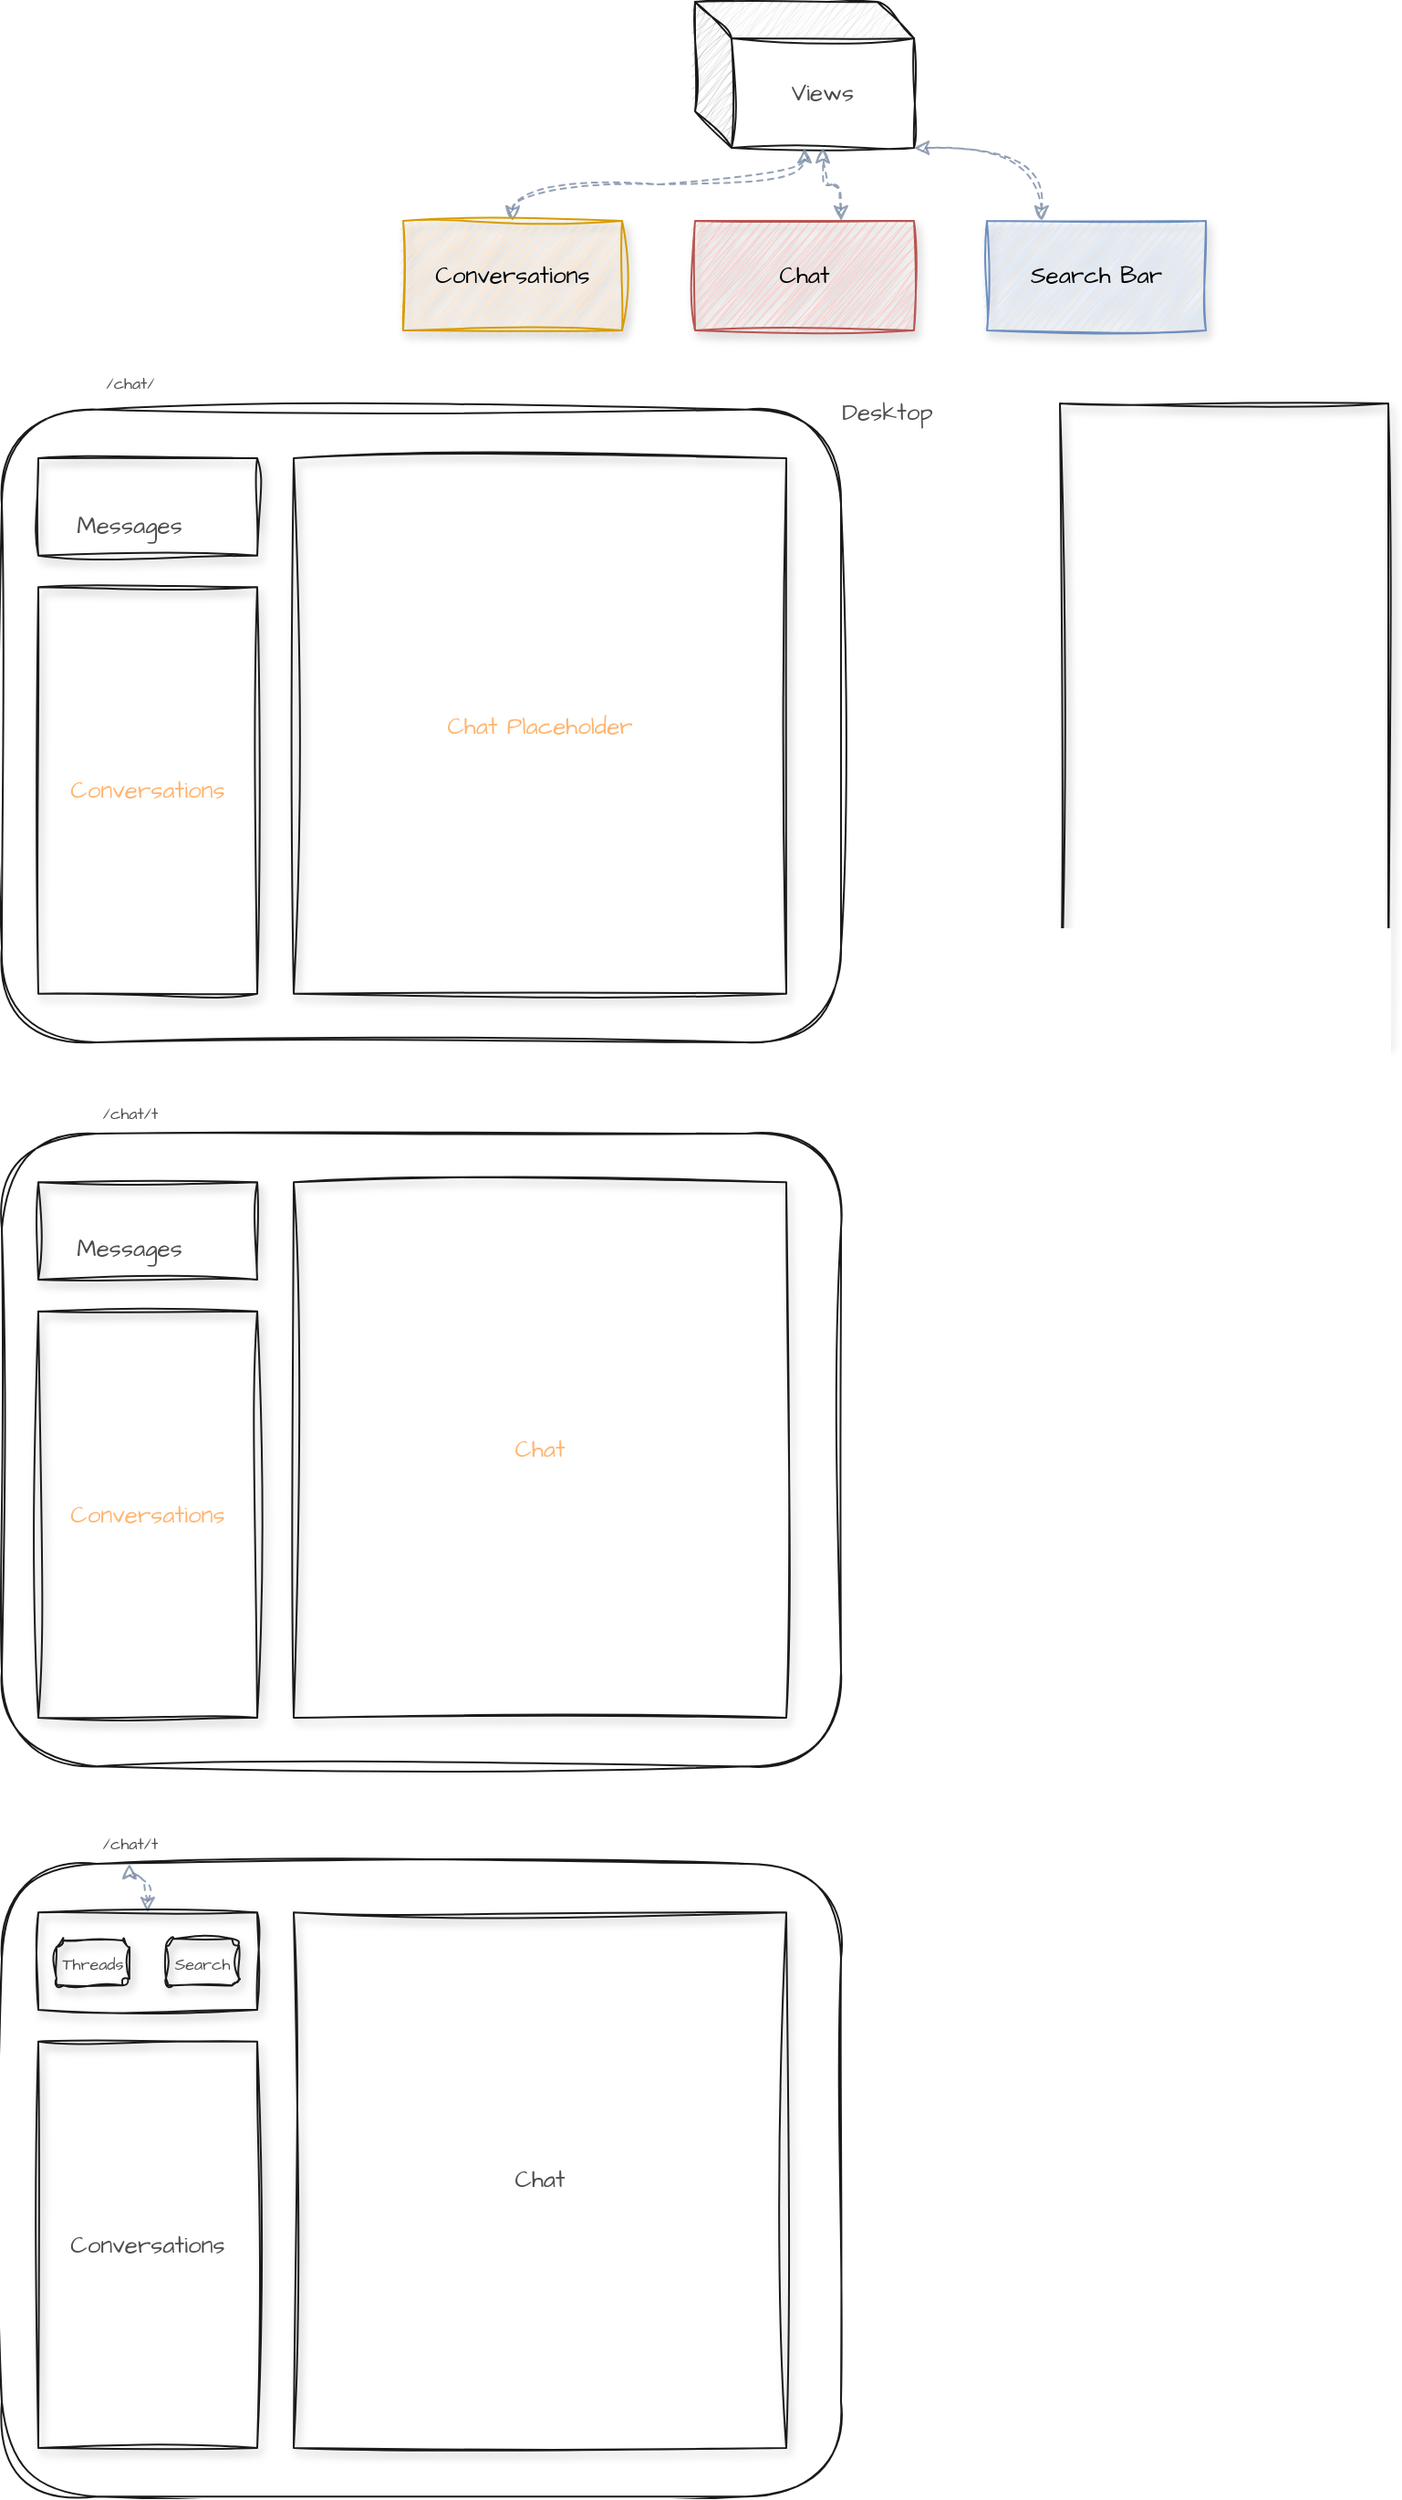 <mxfile version="20.6.0" type="github">
  <diagram id="wtMj7vI80yQPvqa93BeU" name="Strona-1">
    <mxGraphModel dx="1901" dy="984" grid="1" gridSize="10" guides="1" tooltips="1" connect="1" arrows="1" fold="1" page="1" pageScale="1" pageWidth="1169" pageHeight="827" math="0" shadow="0">
      <root>
        <mxCell id="0" />
        <mxCell id="1" parent="0" />
        <mxCell id="JxuWsWS6-s0mUiU3lW4O-2" value="Views" style="shape=cube;whiteSpace=wrap;html=1;boundedLbl=1;backgroundOutline=1;darkOpacity=0.05;darkOpacity2=0.1;rounded=1;shadow=0;glass=1;sketch=1;hachureGap=4;jiggle=2;fillStyle=zigzag;strokeColor=#1A1A1A;fontFamily=Architects Daughter;fontSource=https%3A%2F%2Ffonts.googleapis.com%2Fcss%3Ffamily%3DArchitects%2BDaughter;fontSize=13;fontColor=#4D4D4D;fillColor=none;" vertex="1" parent="1">
          <mxGeometry x="390" y="90" width="120" height="80" as="geometry" />
        </mxCell>
        <mxCell id="JxuWsWS6-s0mUiU3lW4O-8" style="edgeStyle=orthogonalEdgeStyle;curved=1;sketch=1;hachureGap=4;jiggle=2;orthogonalLoop=1;jettySize=auto;html=1;exitX=0.5;exitY=0;exitDx=0;exitDy=0;dashed=1;strokeColor=#788AA3;fontFamily=Architects Daughter;fontSource=https%3A%2F%2Ffonts.googleapis.com%2Fcss%3Ffamily%3DArchitects%2BDaughter;fontSize=13;fontColor=#4D4D4D;startArrow=classic;startFill=1;endArrow=classic;endFill=1;fillColor=#B2C9AB;opacity=80;" edge="1" parent="1" source="JxuWsWS6-s0mUiU3lW4O-3" target="JxuWsWS6-s0mUiU3lW4O-2">
          <mxGeometry relative="1" as="geometry" />
        </mxCell>
        <mxCell id="JxuWsWS6-s0mUiU3lW4O-3" value="Conversations" style="whiteSpace=wrap;html=1;fontSize=13;fontFamily=Architects Daughter;fillColor=#ffe6cc;strokeColor=#d79b00;rounded=0;shadow=1;glass=0;sketch=1;hachureGap=4;jiggle=2;fillStyle=zigzag;fontSource=https%3A%2F%2Ffonts.googleapis.com%2Fcss%3Ffamily%3DArchitects%2BDaughter;" vertex="1" parent="1">
          <mxGeometry x="230" y="210" width="120" height="60" as="geometry" />
        </mxCell>
        <mxCell id="JxuWsWS6-s0mUiU3lW4O-9" style="edgeStyle=orthogonalEdgeStyle;curved=1;sketch=1;hachureGap=4;jiggle=2;orthogonalLoop=1;jettySize=auto;html=1;entryX=0;entryY=0;entryDx=70;entryDy=80;entryPerimeter=0;dashed=1;strokeColor=#788AA3;fontFamily=Architects Daughter;fontSource=https%3A%2F%2Ffonts.googleapis.com%2Fcss%3Ffamily%3DArchitects%2BDaughter;fontSize=13;fontColor=#4D4D4D;startArrow=classic;startFill=1;endArrow=classic;endFill=1;fillColor=#B2C9AB;opacity=80;" edge="1" parent="1" source="JxuWsWS6-s0mUiU3lW4O-4" target="JxuWsWS6-s0mUiU3lW4O-2">
          <mxGeometry relative="1" as="geometry">
            <Array as="points">
              <mxPoint x="470" y="190" />
              <mxPoint x="460" y="190" />
            </Array>
          </mxGeometry>
        </mxCell>
        <mxCell id="JxuWsWS6-s0mUiU3lW4O-4" value="Chat" style="whiteSpace=wrap;html=1;fontSize=13;fontFamily=Architects Daughter;fillColor=#f8cecc;strokeColor=#b85450;rounded=0;shadow=1;glass=0;sketch=1;hachureGap=4;jiggle=2;fillStyle=zigzag;fontSource=https%3A%2F%2Ffonts.googleapis.com%2Fcss%3Ffamily%3DArchitects%2BDaughter;" vertex="1" parent="1">
          <mxGeometry x="390" y="210" width="120" height="60" as="geometry" />
        </mxCell>
        <mxCell id="JxuWsWS6-s0mUiU3lW4O-10" style="edgeStyle=orthogonalEdgeStyle;curved=1;sketch=1;hachureGap=4;jiggle=2;orthogonalLoop=1;jettySize=auto;html=1;entryX=1;entryY=1;entryDx=0;entryDy=0;entryPerimeter=0;dashed=1;strokeColor=#788AA3;fontFamily=Architects Daughter;fontSource=https%3A%2F%2Ffonts.googleapis.com%2Fcss%3Ffamily%3DArchitects%2BDaughter;fontSize=13;fontColor=#4D4D4D;startArrow=classic;startFill=1;endArrow=classic;endFill=1;fillColor=#B2C9AB;opacity=80;" edge="1" parent="1" source="JxuWsWS6-s0mUiU3lW4O-5" target="JxuWsWS6-s0mUiU3lW4O-2">
          <mxGeometry relative="1" as="geometry">
            <Array as="points">
              <mxPoint x="580" y="170" />
            </Array>
          </mxGeometry>
        </mxCell>
        <mxCell id="JxuWsWS6-s0mUiU3lW4O-5" value="Search Bar" style="whiteSpace=wrap;html=1;fontSize=13;fontFamily=Architects Daughter;fillColor=#dae8fc;strokeColor=#6c8ebf;rounded=0;shadow=1;glass=0;sketch=1;hachureGap=4;jiggle=2;fillStyle=zigzag;fontSource=https%3A%2F%2Ffonts.googleapis.com%2Fcss%3Ffamily%3DArchitects%2BDaughter;" vertex="1" parent="1">
          <mxGeometry x="550" y="210" width="120" height="60" as="geometry" />
        </mxCell>
        <mxCell id="JxuWsWS6-s0mUiU3lW4O-20" value="" style="group" vertex="1" connectable="0" parent="1">
          <mxGeometry x="10" y="300" width="520" height="360" as="geometry" />
        </mxCell>
        <mxCell id="JxuWsWS6-s0mUiU3lW4O-13" value="" style="whiteSpace=wrap;html=1;rounded=1;shadow=0;glass=1;sketch=1;hachureGap=4;jiggle=2;fillStyle=zigzag;strokeColor=#1A1A1A;fontFamily=Architects Daughter;fontSource=https%3A%2F%2Ffonts.googleapis.com%2Fcss%3Ffamily%3DArchitects%2BDaughter;fontSize=13;fontColor=#4D4D4D;fillColor=none;" vertex="1" parent="JxuWsWS6-s0mUiU3lW4O-20">
          <mxGeometry y="13.333" width="460" height="346.667" as="geometry" />
        </mxCell>
        <mxCell id="JxuWsWS6-s0mUiU3lW4O-14" value="Desktop" style="text;html=1;align=center;verticalAlign=middle;resizable=0;points=[];autosize=1;strokeColor=none;fillColor=none;fontSize=13;fontFamily=Architects Daughter;fontColor=#4D4D4D;sketch=1;hachureGap=4;jiggle=2;fontSource=https%3A%2F%2Ffonts.googleapis.com%2Fcss%3Ffamily%3DArchitects%2BDaughter;" vertex="1" parent="JxuWsWS6-s0mUiU3lW4O-20">
          <mxGeometry x="450" width="70" height="30" as="geometry" />
        </mxCell>
        <mxCell id="JxuWsWS6-s0mUiU3lW4O-15" value="&lt;font color=&quot;#FFB570&quot;&gt;Chat Placeholder&lt;/font&gt;" style="rounded=0;whiteSpace=wrap;html=1;shadow=1;glass=0;sketch=1;hachureGap=4;jiggle=2;fillStyle=zigzag;strokeColor=#1A1A1A;fontFamily=Architects Daughter;fontSource=https%3A%2F%2Ffonts.googleapis.com%2Fcss%3Ffamily%3DArchitects%2BDaughter;fontSize=13;fontColor=#4D4D4D;fillColor=none;" vertex="1" parent="JxuWsWS6-s0mUiU3lW4O-20">
          <mxGeometry x="160" y="40" width="270" height="293.333" as="geometry" />
        </mxCell>
        <mxCell id="JxuWsWS6-s0mUiU3lW4O-16" value="&lt;font color=&quot;#FFB570&quot;&gt;Conversations&lt;/font&gt;" style="rounded=0;whiteSpace=wrap;html=1;shadow=1;glass=0;sketch=1;hachureGap=4;jiggle=2;fillStyle=zigzag;strokeColor=#1A1A1A;fontFamily=Architects Daughter;fontSource=https%3A%2F%2Ffonts.googleapis.com%2Fcss%3Ffamily%3DArchitects%2BDaughter;fontSize=13;fontColor=#4D4D4D;fillColor=none;" vertex="1" parent="JxuWsWS6-s0mUiU3lW4O-20">
          <mxGeometry x="20" y="110.667" width="120" height="222.667" as="geometry" />
        </mxCell>
        <mxCell id="JxuWsWS6-s0mUiU3lW4O-48" value="" style="group" vertex="1" connectable="0" parent="JxuWsWS6-s0mUiU3lW4O-20">
          <mxGeometry x="20" y="40" width="120" height="53.333" as="geometry" />
        </mxCell>
        <mxCell id="JxuWsWS6-s0mUiU3lW4O-17" value="" style="rounded=0;whiteSpace=wrap;html=1;shadow=1;glass=0;sketch=1;hachureGap=4;jiggle=2;fillStyle=zigzag;strokeColor=#1A1A1A;fontFamily=Architects Daughter;fontSource=https%3A%2F%2Ffonts.googleapis.com%2Fcss%3Ffamily%3DArchitects%2BDaughter;fontSize=13;fontColor=#4D4D4D;fillColor=none;" vertex="1" parent="JxuWsWS6-s0mUiU3lW4O-48">
          <mxGeometry width="120" height="53.333" as="geometry" />
        </mxCell>
        <mxCell id="JxuWsWS6-s0mUiU3lW4O-44" value="" style="shape=image;verticalLabelPosition=bottom;labelBackgroundColor=default;verticalAlign=top;aspect=fixed;imageAspect=0;image=https://cdn-icons-png.flaticon.com/512/3917/3917754.png;" vertex="1" parent="JxuWsWS6-s0mUiU3lW4O-48">
          <mxGeometry x="100" y="10.0" width="10" height="10" as="geometry" />
        </mxCell>
        <mxCell id="JxuWsWS6-s0mUiU3lW4O-45" value="&lt;font style=&quot;font-size: 13px;&quot;&gt;Messages&lt;/font&gt;" style="text;html=1;strokeColor=none;fillColor=none;align=center;verticalAlign=middle;whiteSpace=wrap;rounded=0;shadow=1;glass=0;sketch=1;hachureGap=4;jiggle=2;fillStyle=zigzag;fontFamily=Architects Daughter;fontSource=https%3A%2F%2Ffonts.googleapis.com%2Fcss%3Ffamily%3DArchitects%2BDaughter;fontSize=9;fontColor=#4D4D4D;" vertex="1" parent="JxuWsWS6-s0mUiU3lW4O-48">
          <mxGeometry x="10" y="20" width="80" height="33.33" as="geometry" />
        </mxCell>
        <mxCell id="JxuWsWS6-s0mUiU3lW4O-21" value="" style="rounded=0;whiteSpace=wrap;html=1;shadow=1;glass=0;sketch=1;hachureGap=4;jiggle=2;fillStyle=zigzag;strokeColor=#1A1A1A;fontFamily=Architects Daughter;fontSource=https%3A%2F%2Ffonts.googleapis.com%2Fcss%3Ffamily%3DArchitects%2BDaughter;fontSize=9;fontColor=#4D4D4D;fillColor=none;" vertex="1" parent="1">
          <mxGeometry x="590" y="310" width="180" height="350" as="geometry" />
        </mxCell>
        <mxCell id="JxuWsWS6-s0mUiU3lW4O-22" value="/chat/" style="text;html=1;align=center;verticalAlign=middle;resizable=0;points=[];autosize=1;strokeColor=none;fillColor=none;fontSize=9;fontFamily=Architects Daughter;fontColor=#4D4D4D;sketch=1;hachureGap=4;jiggle=2;fontSource=https%3A%2F%2Ffonts.googleapis.com%2Fcss%3Ffamily%3DArchitects%2BDaughter;" vertex="1" parent="1">
          <mxGeometry x="55" y="290" width="50" height="20" as="geometry" />
        </mxCell>
        <mxCell id="JxuWsWS6-s0mUiU3lW4O-23" value="" style="whiteSpace=wrap;html=1;rounded=1;shadow=0;glass=1;sketch=1;hachureGap=4;jiggle=2;fillStyle=zigzag;strokeColor=#1A1A1A;fontFamily=Architects Daughter;fontSource=https%3A%2F%2Ffonts.googleapis.com%2Fcss%3Ffamily%3DArchitects%2BDaughter;fontSize=13;fontColor=#4D4D4D;fillColor=none;" vertex="1" parent="1">
          <mxGeometry x="10" y="710.003" width="460" height="346.667" as="geometry" />
        </mxCell>
        <mxCell id="JxuWsWS6-s0mUiU3lW4O-24" value="&lt;font color=&quot;#FFB570&quot;&gt;Chat&lt;/font&gt;" style="rounded=0;whiteSpace=wrap;html=1;shadow=1;glass=0;sketch=1;hachureGap=4;jiggle=2;fillStyle=zigzag;strokeColor=#1A1A1A;fontFamily=Architects Daughter;fontSource=https%3A%2F%2Ffonts.googleapis.com%2Fcss%3Ffamily%3DArchitects%2BDaughter;fontSize=13;fontColor=#4D4D4D;fillColor=none;" vertex="1" parent="1">
          <mxGeometry x="170" y="736.67" width="270" height="293.333" as="geometry" />
        </mxCell>
        <mxCell id="JxuWsWS6-s0mUiU3lW4O-25" value="&lt;font color=&quot;#FFB570&quot;&gt;Conversations&lt;/font&gt;" style="rounded=0;whiteSpace=wrap;html=1;shadow=1;glass=0;sketch=1;hachureGap=4;jiggle=2;fillStyle=zigzag;strokeColor=#1A1A1A;fontFamily=Architects Daughter;fontSource=https%3A%2F%2Ffonts.googleapis.com%2Fcss%3Ffamily%3DArchitects%2BDaughter;fontSize=13;fontColor=#4D4D4D;fillColor=none;" vertex="1" parent="1">
          <mxGeometry x="30" y="807.337" width="120" height="222.667" as="geometry" />
        </mxCell>
        <mxCell id="JxuWsWS6-s0mUiU3lW4O-29" value="/chat/t" style="text;html=1;align=center;verticalAlign=middle;resizable=0;points=[];autosize=1;strokeColor=none;fillColor=none;fontSize=9;fontFamily=Architects Daughter;fontColor=#4D4D4D;sketch=1;hachureGap=4;jiggle=2;fontSource=https%3A%2F%2Ffonts.googleapis.com%2Fcss%3Ffamily%3DArchitects%2BDaughter;" vertex="1" parent="1">
          <mxGeometry x="55" y="690" width="50" height="20" as="geometry" />
        </mxCell>
        <mxCell id="JxuWsWS6-s0mUiU3lW4O-36" value="" style="whiteSpace=wrap;html=1;rounded=1;shadow=0;glass=1;sketch=1;hachureGap=4;jiggle=2;fillStyle=zigzag;strokeColor=#1A1A1A;fontFamily=Architects Daughter;fontSource=https%3A%2F%2Ffonts.googleapis.com%2Fcss%3Ffamily%3DArchitects%2BDaughter;fontSize=13;fontColor=#4D4D4D;fillColor=none;" vertex="1" parent="1">
          <mxGeometry x="10" y="1110.003" width="460" height="346.667" as="geometry" />
        </mxCell>
        <mxCell id="JxuWsWS6-s0mUiU3lW4O-37" value="Chat" style="rounded=0;whiteSpace=wrap;html=1;shadow=1;glass=0;sketch=1;hachureGap=4;jiggle=2;fillStyle=zigzag;strokeColor=#1A1A1A;fontFamily=Architects Daughter;fontSource=https%3A%2F%2Ffonts.googleapis.com%2Fcss%3Ffamily%3DArchitects%2BDaughter;fontSize=13;fontColor=#4D4D4D;fillColor=none;" vertex="1" parent="1">
          <mxGeometry x="170" y="1136.67" width="270" height="293.333" as="geometry" />
        </mxCell>
        <mxCell id="JxuWsWS6-s0mUiU3lW4O-38" value="Conversations" style="rounded=0;whiteSpace=wrap;html=1;shadow=1;glass=0;sketch=1;hachureGap=4;jiggle=2;fillStyle=zigzag;strokeColor=#1A1A1A;fontFamily=Architects Daughter;fontSource=https%3A%2F%2Ffonts.googleapis.com%2Fcss%3Ffamily%3DArchitects%2BDaughter;fontSize=13;fontColor=#4D4D4D;fillColor=none;" vertex="1" parent="1">
          <mxGeometry x="30" y="1207.337" width="120" height="222.667" as="geometry" />
        </mxCell>
        <mxCell id="JxuWsWS6-s0mUiU3lW4O-43" value="" style="edgeStyle=orthogonalEdgeStyle;curved=1;sketch=1;hachureGap=4;jiggle=2;orthogonalLoop=1;jettySize=auto;html=1;dashed=1;strokeColor=#788AA3;fontFamily=Architects Daughter;fontSource=https%3A%2F%2Ffonts.googleapis.com%2Fcss%3Ffamily%3DArchitects%2BDaughter;fontSize=9;fontColor=#4D4D4D;startArrow=classic;startFill=1;endArrow=classic;endFill=1;fillColor=#B2C9AB;opacity=80;" edge="1" parent="1" source="JxuWsWS6-s0mUiU3lW4O-39" target="JxuWsWS6-s0mUiU3lW4O-42">
          <mxGeometry relative="1" as="geometry" />
        </mxCell>
        <mxCell id="JxuWsWS6-s0mUiU3lW4O-39" value="" style="rounded=0;whiteSpace=wrap;html=1;shadow=1;glass=0;sketch=1;hachureGap=4;jiggle=2;fillStyle=zigzag;strokeColor=#1A1A1A;fontFamily=Architects Daughter;fontSource=https%3A%2F%2Ffonts.googleapis.com%2Fcss%3Ffamily%3DArchitects%2BDaughter;fontSize=13;fontColor=#4D4D4D;fillColor=none;" vertex="1" parent="1">
          <mxGeometry x="30" y="1136.67" width="120" height="53.333" as="geometry" />
        </mxCell>
        <mxCell id="JxuWsWS6-s0mUiU3lW4O-40" value="&lt;font style=&quot;font-size: 9px;&quot;&gt;Threads&lt;/font&gt;" style="rounded=1;whiteSpace=wrap;html=1;shadow=1;glass=0;sketch=1;hachureGap=4;jiggle=2;fillStyle=zigzag;strokeColor=#1A1A1A;fontFamily=Architects Daughter;fontSource=https%3A%2F%2Ffonts.googleapis.com%2Fcss%3Ffamily%3DArchitects%2BDaughter;fontSize=13;fontColor=#4D4D4D;fillColor=none;" vertex="1" parent="1">
          <mxGeometry x="40" y="1152.003" width="40" height="24.667" as="geometry" />
        </mxCell>
        <mxCell id="JxuWsWS6-s0mUiU3lW4O-41" value="&lt;font style=&quot;font-size: 9px;&quot;&gt;Search&lt;/font&gt;" style="rounded=1;whiteSpace=wrap;html=1;shadow=1;glass=0;sketch=1;hachureGap=4;jiggle=2;fillStyle=zigzag;strokeColor=#1A1A1A;fontFamily=Architects Daughter;fontSource=https%3A%2F%2Ffonts.googleapis.com%2Fcss%3Ffamily%3DArchitects%2BDaughter;fontSize=13;fontColor=#4D4D4D;fillColor=none;" vertex="1" parent="1">
          <mxGeometry x="100" y="1151.003" width="40" height="25.667" as="geometry" />
        </mxCell>
        <mxCell id="JxuWsWS6-s0mUiU3lW4O-42" value="/chat/t" style="text;html=1;align=center;verticalAlign=middle;resizable=0;points=[];autosize=1;strokeColor=none;fillColor=none;fontSize=9;fontFamily=Architects Daughter;fontColor=#4D4D4D;sketch=1;hachureGap=4;jiggle=2;fontSource=https%3A%2F%2Ffonts.googleapis.com%2Fcss%3Ffamily%3DArchitects%2BDaughter;" vertex="1" parent="1">
          <mxGeometry x="55" y="1090" width="50" height="20" as="geometry" />
        </mxCell>
        <mxCell id="JxuWsWS6-s0mUiU3lW4O-49" value="" style="group" vertex="1" connectable="0" parent="1">
          <mxGeometry x="30" y="736.67" width="120" height="53.333" as="geometry" />
        </mxCell>
        <mxCell id="JxuWsWS6-s0mUiU3lW4O-50" value="" style="rounded=0;whiteSpace=wrap;html=1;shadow=1;glass=0;sketch=1;hachureGap=4;jiggle=2;fillStyle=zigzag;strokeColor=#1A1A1A;fontFamily=Architects Daughter;fontSource=https%3A%2F%2Ffonts.googleapis.com%2Fcss%3Ffamily%3DArchitects%2BDaughter;fontSize=13;fontColor=#4D4D4D;fillColor=none;" vertex="1" parent="JxuWsWS6-s0mUiU3lW4O-49">
          <mxGeometry width="120" height="53.333" as="geometry" />
        </mxCell>
        <mxCell id="JxuWsWS6-s0mUiU3lW4O-51" value="" style="shape=image;verticalLabelPosition=bottom;labelBackgroundColor=default;verticalAlign=top;aspect=fixed;imageAspect=0;image=https://cdn-icons-png.flaticon.com/512/3917/3917754.png;" vertex="1" parent="JxuWsWS6-s0mUiU3lW4O-49">
          <mxGeometry x="100" y="10.0" width="10" height="10" as="geometry" />
        </mxCell>
        <mxCell id="JxuWsWS6-s0mUiU3lW4O-52" value="&lt;font style=&quot;font-size: 13px;&quot;&gt;Messages&lt;/font&gt;" style="text;html=1;strokeColor=none;fillColor=none;align=center;verticalAlign=middle;whiteSpace=wrap;rounded=0;shadow=1;glass=0;sketch=1;hachureGap=4;jiggle=2;fillStyle=zigzag;fontFamily=Architects Daughter;fontSource=https%3A%2F%2Ffonts.googleapis.com%2Fcss%3Ffamily%3DArchitects%2BDaughter;fontSize=9;fontColor=#4D4D4D;" vertex="1" parent="JxuWsWS6-s0mUiU3lW4O-49">
          <mxGeometry x="10" y="20" width="80" height="33.33" as="geometry" />
        </mxCell>
      </root>
    </mxGraphModel>
  </diagram>
</mxfile>
